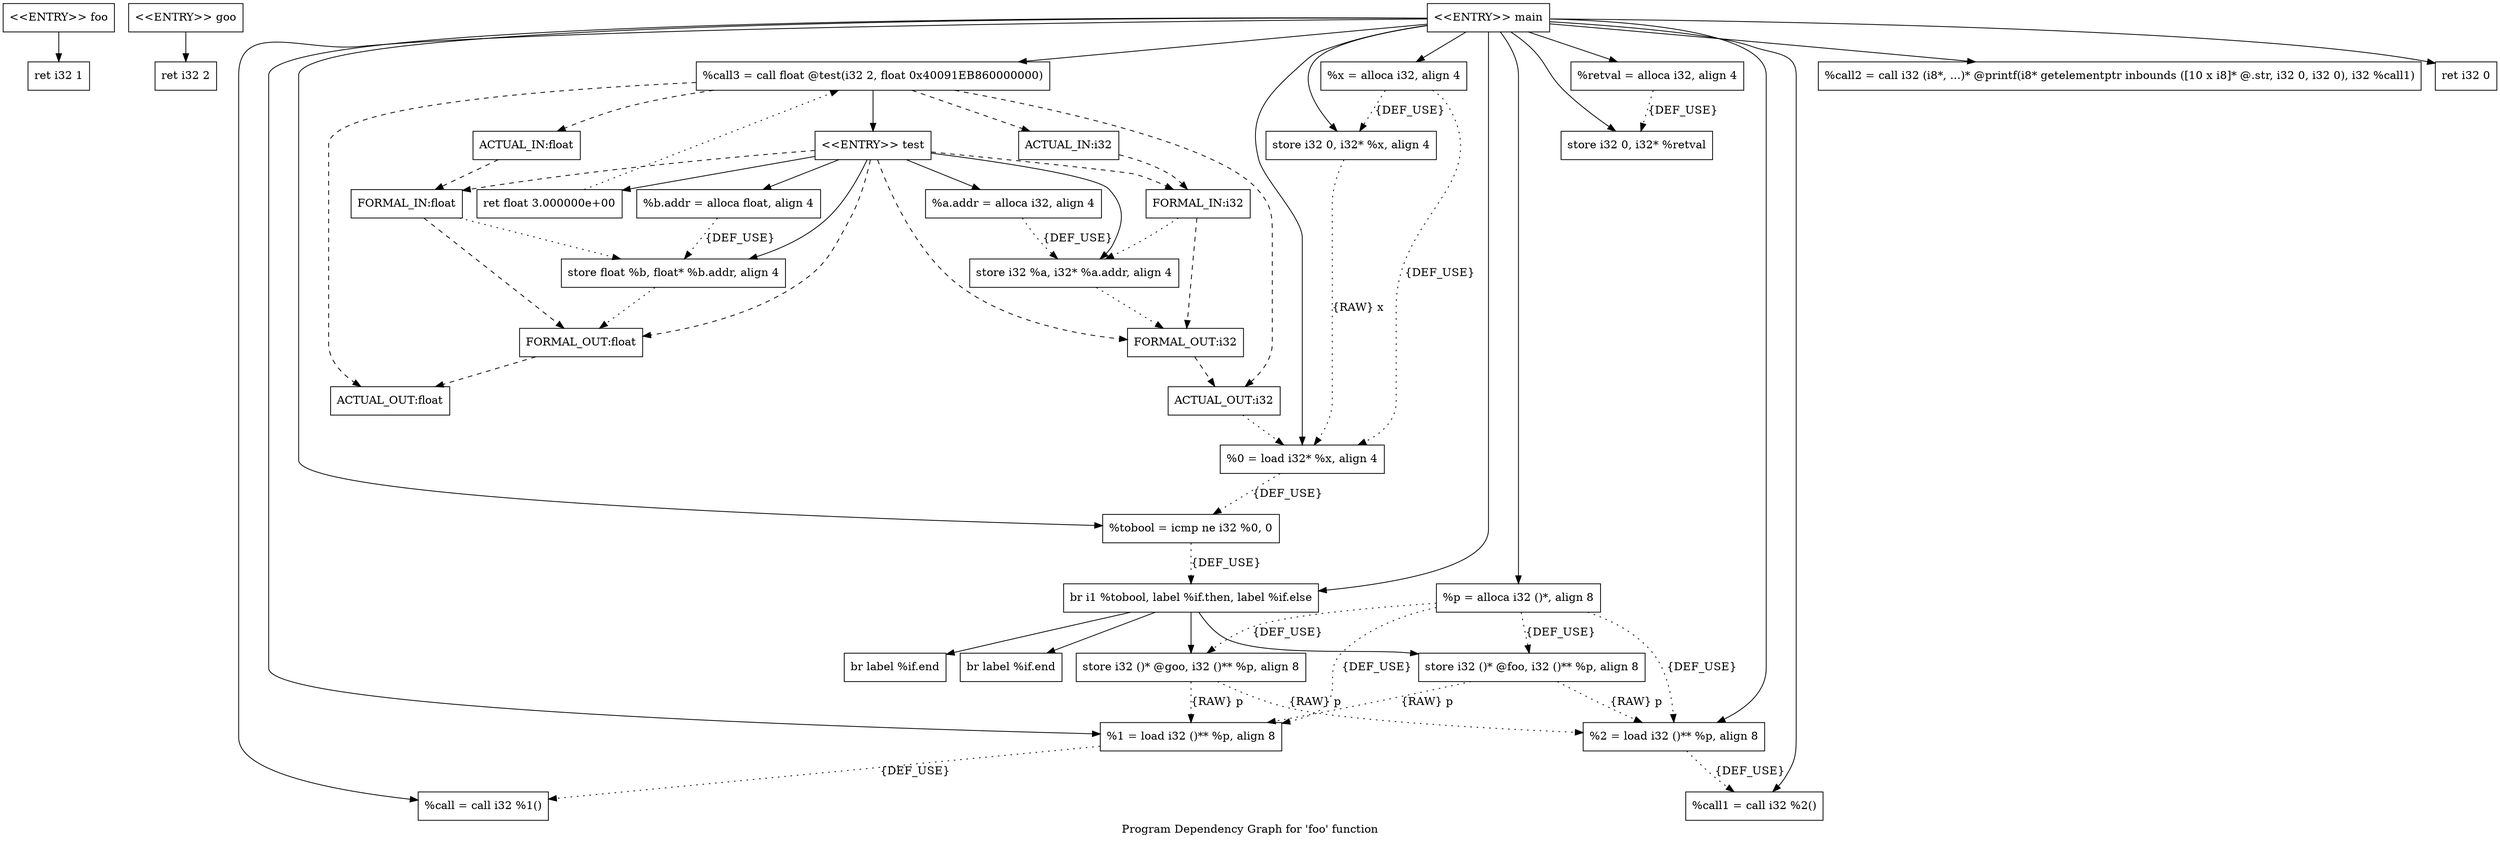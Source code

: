 digraph "Program Dependency Graph for 'foo' function" {
	label="Program Dependency Graph for 'foo' function";

	Node0x264a970 [shape=record,label="{\<\<ENTRY\>\> foo}"];
	Node0x264a970 -> Node0x264aa00;
	Node0x264aa00 [shape=record,label="{  ret i32 1}"];
	Node0x264afb0 [shape=record,label="{\<\<ENTRY\>\> goo}"];
	Node0x264afb0 -> Node0x264b050;
	Node0x264b050 [shape=record,label="{  ret i32 2}"];
	Node0x264c170 [shape=record,label="{  %a.addr = alloca i32, align 4}"];
	Node0x264c170 -> Node0x264b020[style=dotted,label = "{DEF_USE}" ];
	Node0x264b020 [shape=record,label="{  store i32 %a, i32* %a.addr, align 4}"];
	Node0x264b020 -> Node0x26512f0[style=dotted];
	Node0x264c220 [shape=record,label="{  %b.addr = alloca float, align 4}"];
	Node0x264c220 -> Node0x264c290[style=dotted,label = "{DEF_USE}" ];
	Node0x264c290 [shape=record,label="{  store float %b, float* %b.addr, align 4}"];
	Node0x264c290 -> Node0x26516e0[style=dotted];
	Node0x264c300 [shape=record,label="{\<\<ENTRY\>\> test}"];
	Node0x264c300 -> Node0x264c170;
	Node0x264c300 -> Node0x264c220;
	Node0x264c300 -> Node0x264b020;
	Node0x264c300 -> Node0x264c290;
	Node0x264c300 -> Node0x264c420;
	Node0x264c300 -> Node0x26511c0[style=dashed];
	Node0x264c300 -> Node0x26512f0[style=dashed];
	Node0x264c300 -> Node0x2650020[style=dashed];
	Node0x264c300 -> Node0x26516e0[style=dashed];
	Node0x264c420 [shape=record,label="{  ret float 3.000000e+00}"];
	Node0x264c420 -> Node0x26510c0[style=dotted];
	Node0x264fa90 [shape=record,label="{  %retval = alloca i32, align 4}"];
	Node0x264fa90 -> Node0x264fcc0[style=dotted,label = "{DEF_USE}" ];
	Node0x264fcc0 [shape=record,label="{  store i32 0, i32* %retval}"];
	Node0x264fd30 [shape=record,label="{  %x = alloca i32, align 4}"];
	Node0x264fd30 -> Node0x264fda0[style=dotted,label = "{DEF_USE}" ];
	Node0x264fd30 -> Node0x264fe10[style=dotted,label = "{DEF_USE}" ];
	Node0x264fda0 [shape=record,label="{  store i32 0, i32* %x, align 4}"];
	Node0x264fda0 -> Node0x264fe10[style=dotted,label = "{RAW} x"];
	Node0x264fe10 [shape=record,label="{  %0 = load i32* %x, align 4}"];
	Node0x264fe10 -> Node0x2650180[style=dotted,label = "{DEF_USE}" ];
	Node0x264feb0 [shape=record,label="{  %p = alloca i32 ()*, align 8}"];
	Node0x264feb0 -> Node0x264ff20[style=dotted,label = "{DEF_USE}" ];
	Node0x264feb0 -> Node0x264c370[style=dotted,label = "{DEF_USE}" ];
	Node0x264feb0 -> Node0x26500d0[style=dotted,label = "{DEF_USE}" ];
	Node0x264feb0 -> Node0x26500a0[style=dotted,label = "{DEF_USE}" ];
	Node0x264ff20 [shape=record,label="{  store i32 ()* @foo, i32 ()** %p, align 8}"];
	Node0x264ff20 -> Node0x26500d0[style=dotted,label = "{RAW} p"];
	Node0x264ff20 -> Node0x26500a0[style=dotted,label = "{RAW} p"];
	Node0x264c370 [shape=record,label="{  store i32 ()* @goo, i32 ()** %p, align 8}"];
	Node0x264c370 -> Node0x26500d0[style=dotted,label = "{RAW} p"];
	Node0x264c370 -> Node0x26500a0[style=dotted,label = "{RAW} p"];
	Node0x26500d0 [shape=record,label="{  %1 = load i32 ()** %p, align 8}"];
	Node0x26500d0 -> Node0x26503f0[style=dotted,label = "{DEF_USE}" ];
	Node0x26500a0 [shape=record,label="{  %2 = load i32 ()** %p, align 8}"];
	Node0x26500a0 -> Node0x2650460[style=dotted,label = "{DEF_USE}" ];
	Node0x2650180 [shape=record,label="{  %tobool = icmp ne i32 %0, 0}"];
	Node0x2650180 -> Node0x26501f0[style=dotted,label = "{DEF_USE}" ];
	Node0x26501f0 [shape=record,label="{  br i1 %tobool, label %if.then, label %if.else}"];
	Node0x26501f0 -> Node0x264ff20;
	Node0x26501f0 -> Node0x2650260;
	Node0x26501f0 -> Node0x264c370;
	Node0x26501f0 -> Node0x26502d0;
	Node0x2650260 [shape=record,label="{  br label %if.end}"];
	Node0x26502d0 [shape=record,label="{  br label %if.end}"];
	Node0x26503f0 [shape=record,label="{  %call = call i32 %1()}"];
	Node0x2650460 [shape=record,label="{  %call1 = call i32 %2()}"];
	Node0x26510c0 [shape=record,label="{  %call3 = call float @test(i32 2, float 0x40091EB860000000)}"];
	Node0x26510c0 -> Node0x264c300;
	Node0x26510c0 -> Node0x2651150[style=dashed];
	Node0x26510c0 -> Node0x26511f0[style=dashed];
	Node0x26510c0 -> Node0x26513f0[style=dashed];
	Node0x26510c0 -> Node0x2651460[style=dashed];
	Node0x2651150 [shape=record,label="{ACTUAL_IN:i32}"];
	Node0x2651150 -> Node0x26511c0[style=dashed];
	Node0x26511f0 [shape=record,label="{ACTUAL_OUT:i32}"];
	Node0x26511f0 -> Node0x264fe10[style=dotted];
	Node0x26511c0 [shape=record,label="{FORMAL_IN:i32}"];
	Node0x26511c0 -> Node0x26512f0[style=dashed];
	Node0x26511c0 -> Node0x264b020[style=dotted];
	Node0x26512f0 [shape=record,label="{FORMAL_OUT:i32}"];
	Node0x26512f0 -> Node0x26511f0[style=dashed];
	Node0x26513f0 [shape=record,label="{ACTUAL_IN:float}"];
	Node0x26513f0 -> Node0x2650020[style=dashed];
	Node0x2651460 [shape=record,label="{ACTUAL_OUT:float}"];
	Node0x2650020 [shape=record,label="{FORMAL_IN:float}"];
	Node0x2650020 -> Node0x26516e0[style=dashed];
	Node0x2650020 -> Node0x264c290[style=dotted];
	Node0x26516e0 [shape=record,label="{FORMAL_OUT:float}"];
	Node0x26516e0 -> Node0x2651460[style=dashed];
	Node0x2651260 [shape=record,label="{\<\<ENTRY\>\> main}"];
	Node0x2651260 -> Node0x264fa90;
	Node0x2651260 -> Node0x264fd30;
	Node0x2651260 -> Node0x264feb0;
	Node0x2651260 -> Node0x264fcc0;
	Node0x2651260 -> Node0x264fda0;
	Node0x2651260 -> Node0x264fe10;
	Node0x2651260 -> Node0x2650180;
	Node0x2651260 -> Node0x26501f0;
	Node0x2651260 -> Node0x26500d0;
	Node0x2651260 -> Node0x26503f0;
	Node0x2651260 -> Node0x26500a0;
	Node0x2651260 -> Node0x2650460;
	Node0x2651260 -> Node0x2651900;
	Node0x2651260 -> Node0x26510c0;
	Node0x2651260 -> Node0x26519c0;
	Node0x2651900 [shape=record,label="{  %call2 = call i32 (i8*, ...)* @printf(i8* getelementptr inbounds ([10 x i8]* @.str, i32 0, i32 0), i32 %call1)}"];
	Node0x26519c0 [shape=record,label="{  ret i32 0}"];
}
